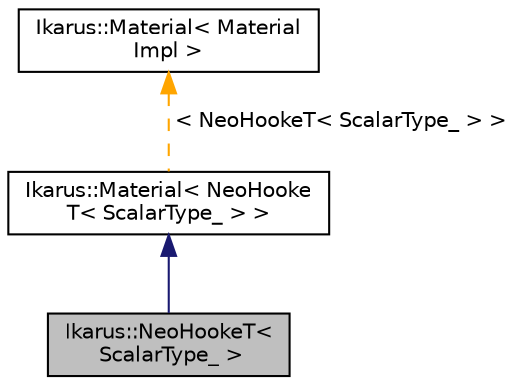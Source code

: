 digraph "Ikarus::NeoHookeT&lt; ScalarType_ &gt;"
{
 // LATEX_PDF_SIZE
  edge [fontname="Helvetica",fontsize="10",labelfontname="Helvetica",labelfontsize="10"];
  node [fontname="Helvetica",fontsize="10",shape=record];
  Node1 [label="Ikarus::NeoHookeT\<\l ScalarType_ \>",height=0.2,width=0.4,color="black", fillcolor="grey75", style="filled", fontcolor="black",tooltip="Implementation of the Neo-Hookean material model.The energy is computed as."];
  Node2 -> Node1 [dir="back",color="midnightblue",fontsize="10",style="solid"];
  Node2 [label="Ikarus::Material\< NeoHooke\lT\< ScalarType_ \> \>",height=0.2,width=0.4,color="black", fillcolor="white", style="filled",URL="$a01310.html",tooltip=" "];
  Node3 -> Node2 [dir="back",color="orange",fontsize="10",style="dashed",label=" \< NeoHookeT\< ScalarType_ \> \>" ];
  Node3 [label="Ikarus::Material\< Material\lImpl \>",height=0.2,width=0.4,color="black", fillcolor="white", style="filled",URL="$a01310.html",tooltip="Interface classf or materials."];
}
